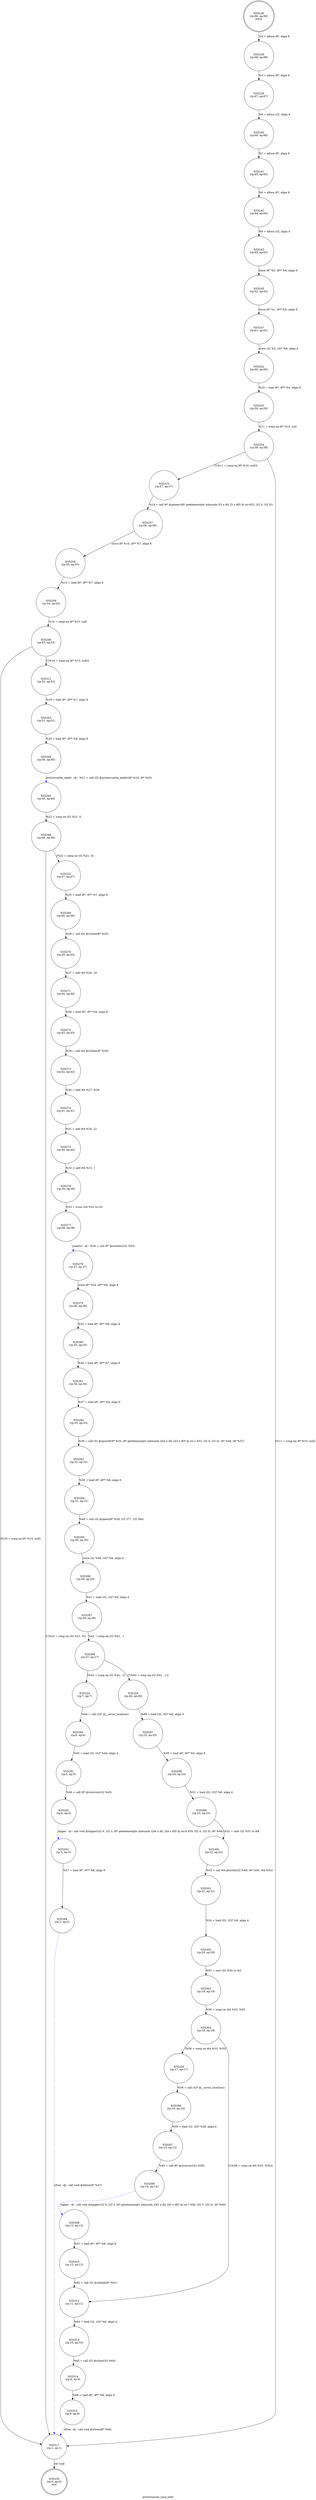 digraph printercache_save_blob {
label="printercache_save_blob"
35235 [label="N35235\n(rp:0, ep:0)\nexit", shape="doublecircle"]
35236 [label="N35236\n(rp:69, ep:69)\nentry", shape="doublecircle"]
35236 -> 35238 [label="%4 = alloca i8*, align 8"]
35238 [label="N35238\n(rp:68, ep:68)", shape="circle"]
35238 -> 35239 [label="%5 = alloca i8*, align 8"]
35239 [label="N35239\n(rp:67, ep:67)", shape="circle"]
35239 -> 35240 [label="%6 = alloca i32, align 4"]
35240 [label="N35240\n(rp:66, ep:66)", shape="circle"]
35240 -> 35241 [label="%7 = alloca i8*, align 8"]
35241 [label="N35241\n(rp:65, ep:65)", shape="circle"]
35241 -> 35242 [label="%8 = alloca i8*, align 8"]
35242 [label="N35242\n(rp:64, ep:64)", shape="circle"]
35242 -> 35243 [label="%9 = alloca i32, align 4"]
35243 [label="N35243\n(rp:63, ep:63)", shape="circle"]
35243 -> 35245 [label="store i8* %0, i8** %4, align 8"]
35245 [label="N35245\n(rp:62, ep:62)", shape="circle"]
35245 -> 35247 [label="store i8* %1, i8** %5, align 8"]
35247 [label="N35247\n(rp:61, ep:61)", shape="circle"]
35247 -> 35252 [label="store i32 %2, i32* %6, align 4"]
35252 [label="N35252\n(rp:60, ep:60)", shape="circle"]
35252 -> 35253 [label="%10 = load i8*, i8** %4, align 8"]
35253 [label="N35253\n(rp:59, ep:59)", shape="circle"]
35253 -> 35254 [label="%11 = icmp eq i8* %10, null"]
35254 [label="N35254\n(rp:58, ep:58)", shape="circle"]
35254 -> 35319 [label="[!(%11 = icmp eq i8* %10, null)]"]
35254 -> 35317 [label="[%11 = icmp eq i8* %10, null]"]
35257 [label="N35257\n(rp:56, ep:56)", shape="circle"]
35257 -> 35258 [label="store i8* %14, i8** %7, align 8"]
35258 [label="N35258\n(rp:55, ep:55)", shape="circle"]
35258 -> 35259 [label="%15 = load i8*, i8** %7, align 8"]
35259 [label="N35259\n(rp:54, ep:54)", shape="circle"]
35259 -> 35260 [label="%16 = icmp eq i8* %15, null"]
35260 [label="N35260\n(rp:53, ep:53)", shape="circle"]
35260 -> 35321 [label="[!(%16 = icmp eq i8* %15, null)]"]
35260 -> 35317 [label="[%16 = icmp eq i8* %15, null]"]
35263 [label="N35263\n(rp:51, ep:51)", shape="circle"]
35263 -> 35264 [label="%20 = load i8*, i8** %4, align 8"]
35264 [label="N35264\n(rp:50, ep:50)", shape="circle"]
35264 -> 35265 [label="printercache_mkdir --@-- %21 = call i32 @printercache_mkdir(i8* %19, i8* %20)", style="dashed", color="blue"]
35265 [label="N35265\n(rp:49, ep:49)", shape="circle"]
35265 -> 35266 [label="%22 = icmp ne i32 %21, 0"]
35266 [label="N35266\n(rp:48, ep:48)", shape="circle"]
35266 -> 35322 [label="[%22 = icmp ne i32 %21, 0]"]
35266 -> 35317 [label="[!(%22 = icmp ne i32 %21, 0)]"]
35269 [label="N35269\n(rp:46, ep:46)", shape="circle"]
35269 -> 35270 [label="%26 = call i64 @strlen(i8* %25)"]
35270 [label="N35270\n(rp:45, ep:45)", shape="circle"]
35270 -> 35271 [label="%27 = add i64 %26, 18"]
35271 [label="N35271\n(rp:44, ep:44)", shape="circle"]
35271 -> 35272 [label="%28 = load i8*, i8** %4, align 8"]
35272 [label="N35272\n(rp:43, ep:43)", shape="circle"]
35272 -> 35273 [label="%29 = call i64 @strlen(i8* %28)"]
35273 [label="N35273\n(rp:42, ep:42)", shape="circle"]
35273 -> 35274 [label="%30 = add i64 %27, %29"]
35274 [label="N35274\n(rp:41, ep:41)", shape="circle"]
35274 -> 35275 [label="%31 = add i64 %30, 22"]
35275 [label="N35275\n(rp:40, ep:40)", shape="circle"]
35275 -> 35276 [label="%32 = add i64 %31, 1"]
35276 [label="N35276\n(rp:39, ep:39)", shape="circle"]
35276 -> 35277 [label="%33 = trunc i64 %32 to i32"]
35277 [label="N35277\n(rp:38, ep:38)", shape="circle"]
35277 -> 35278 [label="xmalloc --@-- %34 = call i8* @xmalloc(i32 %33)", style="dashed", color="blue"]
35278 [label="N35278\n(rp:37, ep:37)", shape="circle"]
35278 -> 35279 [label="store i8* %34, i8** %8, align 8"]
35279 [label="N35279\n(rp:36, ep:36)", shape="circle"]
35279 -> 35280 [label="%35 = load i8*, i8** %8, align 8"]
35280 [label="N35280\n(rp:35, ep:35)", shape="circle"]
35280 -> 35281 [label="%36 = load i8*, i8** %7, align 8"]
35281 [label="N35281\n(rp:34, ep:34)", shape="circle"]
35281 -> 35282 [label="%37 = load i8*, i8** %4, align 8"]
35282 [label="N35282\n(rp:33, ep:33)", shape="circle"]
35282 -> 35283 [label="%38 = call i32 @sprintf(i8* %35, i8* getelementptr inbounds ([43 x i8], [43 x i8]* @.str.1.653, i32 0, i32 0), i8* %36, i8* %37)"]
35283 [label="N35283\n(rp:32, ep:32)", shape="circle"]
35283 -> 35284 [label="%39 = load i8*, i8** %8, align 8"]
35284 [label="N35284\n(rp:31, ep:31)", shape="circle"]
35284 -> 35285 [label="%40 = call i32 @open(i8* %39, i32 577, i32 384)"]
35285 [label="N35285\n(rp:30, ep:30)", shape="circle"]
35285 -> 35286 [label="store i32 %40, i32* %9, align 4"]
35286 [label="N35286\n(rp:29, ep:29)", shape="circle"]
35286 -> 35287 [label="%41 = load i32, i32* %9, align 4"]
35287 [label="N35287\n(rp:28, ep:28)", shape="circle"]
35287 -> 35288 [label="%42 = icmp eq i32 %41, -1"]
35288 [label="N35288\n(rp:27, ep:27)", shape="circle"]
35288 -> 35324 [label="[%42 = icmp eq i32 %41, -1]"]
35288 -> 35325 [label="[!(%42 = icmp eq i32 %41, -1)]"]
35290 [label="N35290\n(rp:6, ep:6)", shape="circle"]
35290 -> 35291 [label="%45 = load i32, i32* %44, align 4"]
35291 [label="N35291\n(rp:5, ep:5)", shape="circle"]
35291 -> 35292 [label="%46 = call i8* @strerror(i32 %45)"]
35292 [label="N35292\n(rp:4, ep:4)", shape="circle"]
35292 -> 35293 [label="logger --@-- call void @logger(i32 6, i32 3, i8* getelementptr inbounds ([44 x i8], [44 x i8]* @.str.6.655, i32 0, i32 0), i8* %46)", style="dashed", color="blue"]
35293 [label="N35293\n(rp:3, ep:3)", shape="circle"]
35293 -> 35294 [label="%47 = load i8*, i8** %8, align 8"]
35294 [label="N35294\n(rp:2, ep:2)", shape="circle"]
35294 -> 35317 [label="xfree --@-- call void @xfree(i8* %47)", style="dashed", color="blue"]
35297 [label="N35297\n(rp:25, ep:25)", shape="circle"]
35297 -> 35298 [label="%50 = load i8*, i8** %5, align 8"]
35298 [label="N35298\n(rp:24, ep:24)", shape="circle"]
35298 -> 35299 [label="%51 = load i32, i32* %6, align 4"]
35299 [label="N35299\n(rp:23, ep:23)", shape="circle"]
35299 -> 35300 [label="%52 = zext i32 %51 to i64"]
35300 [label="N35300\n(rp:22, ep:22)", shape="circle"]
35300 -> 35301 [label="%53 = call i64 @write(i32 %49, i8* %50, i64 %52)"]
35301 [label="N35301\n(rp:21, ep:21)", shape="circle"]
35301 -> 35302 [label="%54 = load i32, i32* %6, align 4"]
35302 [label="N35302\n(rp:20, ep:20)", shape="circle"]
35302 -> 35303 [label="%55 = zext i32 %54 to i64"]
35303 [label="N35303\n(rp:19, ep:19)", shape="circle"]
35303 -> 35304 [label="%56 = icmp ne i64 %53, %55"]
35304 [label="N35304\n(rp:18, ep:18)", shape="circle"]
35304 -> 35326 [label="[%56 = icmp ne i64 %53, %55]"]
35304 -> 35312 [label="[!(%56 = icmp ne i64 %53, %55)]"]
35306 [label="N35306\n(rp:16, ep:16)", shape="circle"]
35306 -> 35307 [label="%59 = load i32, i32* %58, align 4"]
35307 [label="N35307\n(rp:15, ep:15)", shape="circle"]
35307 -> 35308 [label="%60 = call i8* @strerror(i32 %59)"]
35308 [label="N35308\n(rp:14, ep:14)", shape="circle"]
35308 -> 35309 [label="logger --@-- call void @logger(i32 6, i32 3, i8* getelementptr inbounds ([45 x i8], [45 x i8]* @.str.7.656, i32 0, i32 0), i8* %60)", style="dashed", color="blue"]
35309 [label="N35309\n(rp:13, ep:13)", shape="circle"]
35309 -> 35310 [label="%61 = load i8*, i8** %8, align 8"]
35310 [label="N35310\n(rp:12, ep:12)", shape="circle"]
35310 -> 35312 [label="%62 = call i32 @unlink(i8* %61)"]
35312 [label="N35312\n(rp:11, ep:11)", shape="circle"]
35312 -> 35313 [label="%64 = load i32, i32* %9, align 4"]
35313 [label="N35313\n(rp:10, ep:10)", shape="circle"]
35313 -> 35314 [label="%65 = call i32 @close(i32 %64)"]
35314 [label="N35314\n(rp:9, ep:9)", shape="circle"]
35314 -> 35315 [label="%66 = load i8*, i8** %8, align 8"]
35315 [label="N35315\n(rp:8, ep:8)", shape="circle"]
35315 -> 35317 [label="xfree --@-- call void @xfree(i8* %66)", style="dashed", color="blue"]
35317 [label="N35317\n(rp:1, ep:1)", shape="circle"]
35317 -> 35235 [label="ret void"]
35319 [label="N35319\n(rp:57, ep:57)", shape="circle"]
35319 -> 35257 [label="%14 = call i8* @getenv(i8* getelementptr inbounds ([5 x i8], [5 x i8]* @.str.652, i32 0, i32 0))"]
35321 [label="N35321\n(rp:52, ep:52)", shape="circle"]
35321 -> 35263 [label="%19 = load i8*, i8** %7, align 8"]
35322 [label="N35322\n(rp:47, ep:47)", shape="circle"]
35322 -> 35269 [label="%25 = load i8*, i8** %7, align 8"]
35324 [label="N35324\n(rp:7, ep:7)", shape="circle"]
35324 -> 35290 [label="%44 = call i32* @__errno_location()"]
35325 [label="N35325\n(rp:26, ep:26)", shape="circle"]
35325 -> 35297 [label="%49 = load i32, i32* %9, align 4"]
35326 [label="N35326\n(rp:17, ep:17)", shape="circle"]
35326 -> 35306 [label="%58 = call i32* @__errno_location()"]
}
